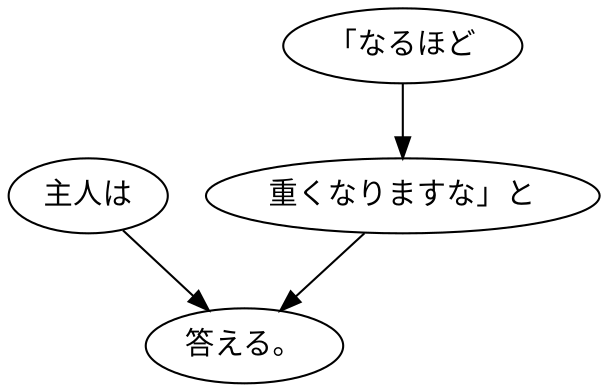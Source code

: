 digraph graph5425 {
	node0 [label="主人は"];
	node1 [label="「なるほど"];
	node2 [label="重くなりますな」と"];
	node3 [label="答える。"];
	node0 -> node3;
	node1 -> node2;
	node2 -> node3;
}
